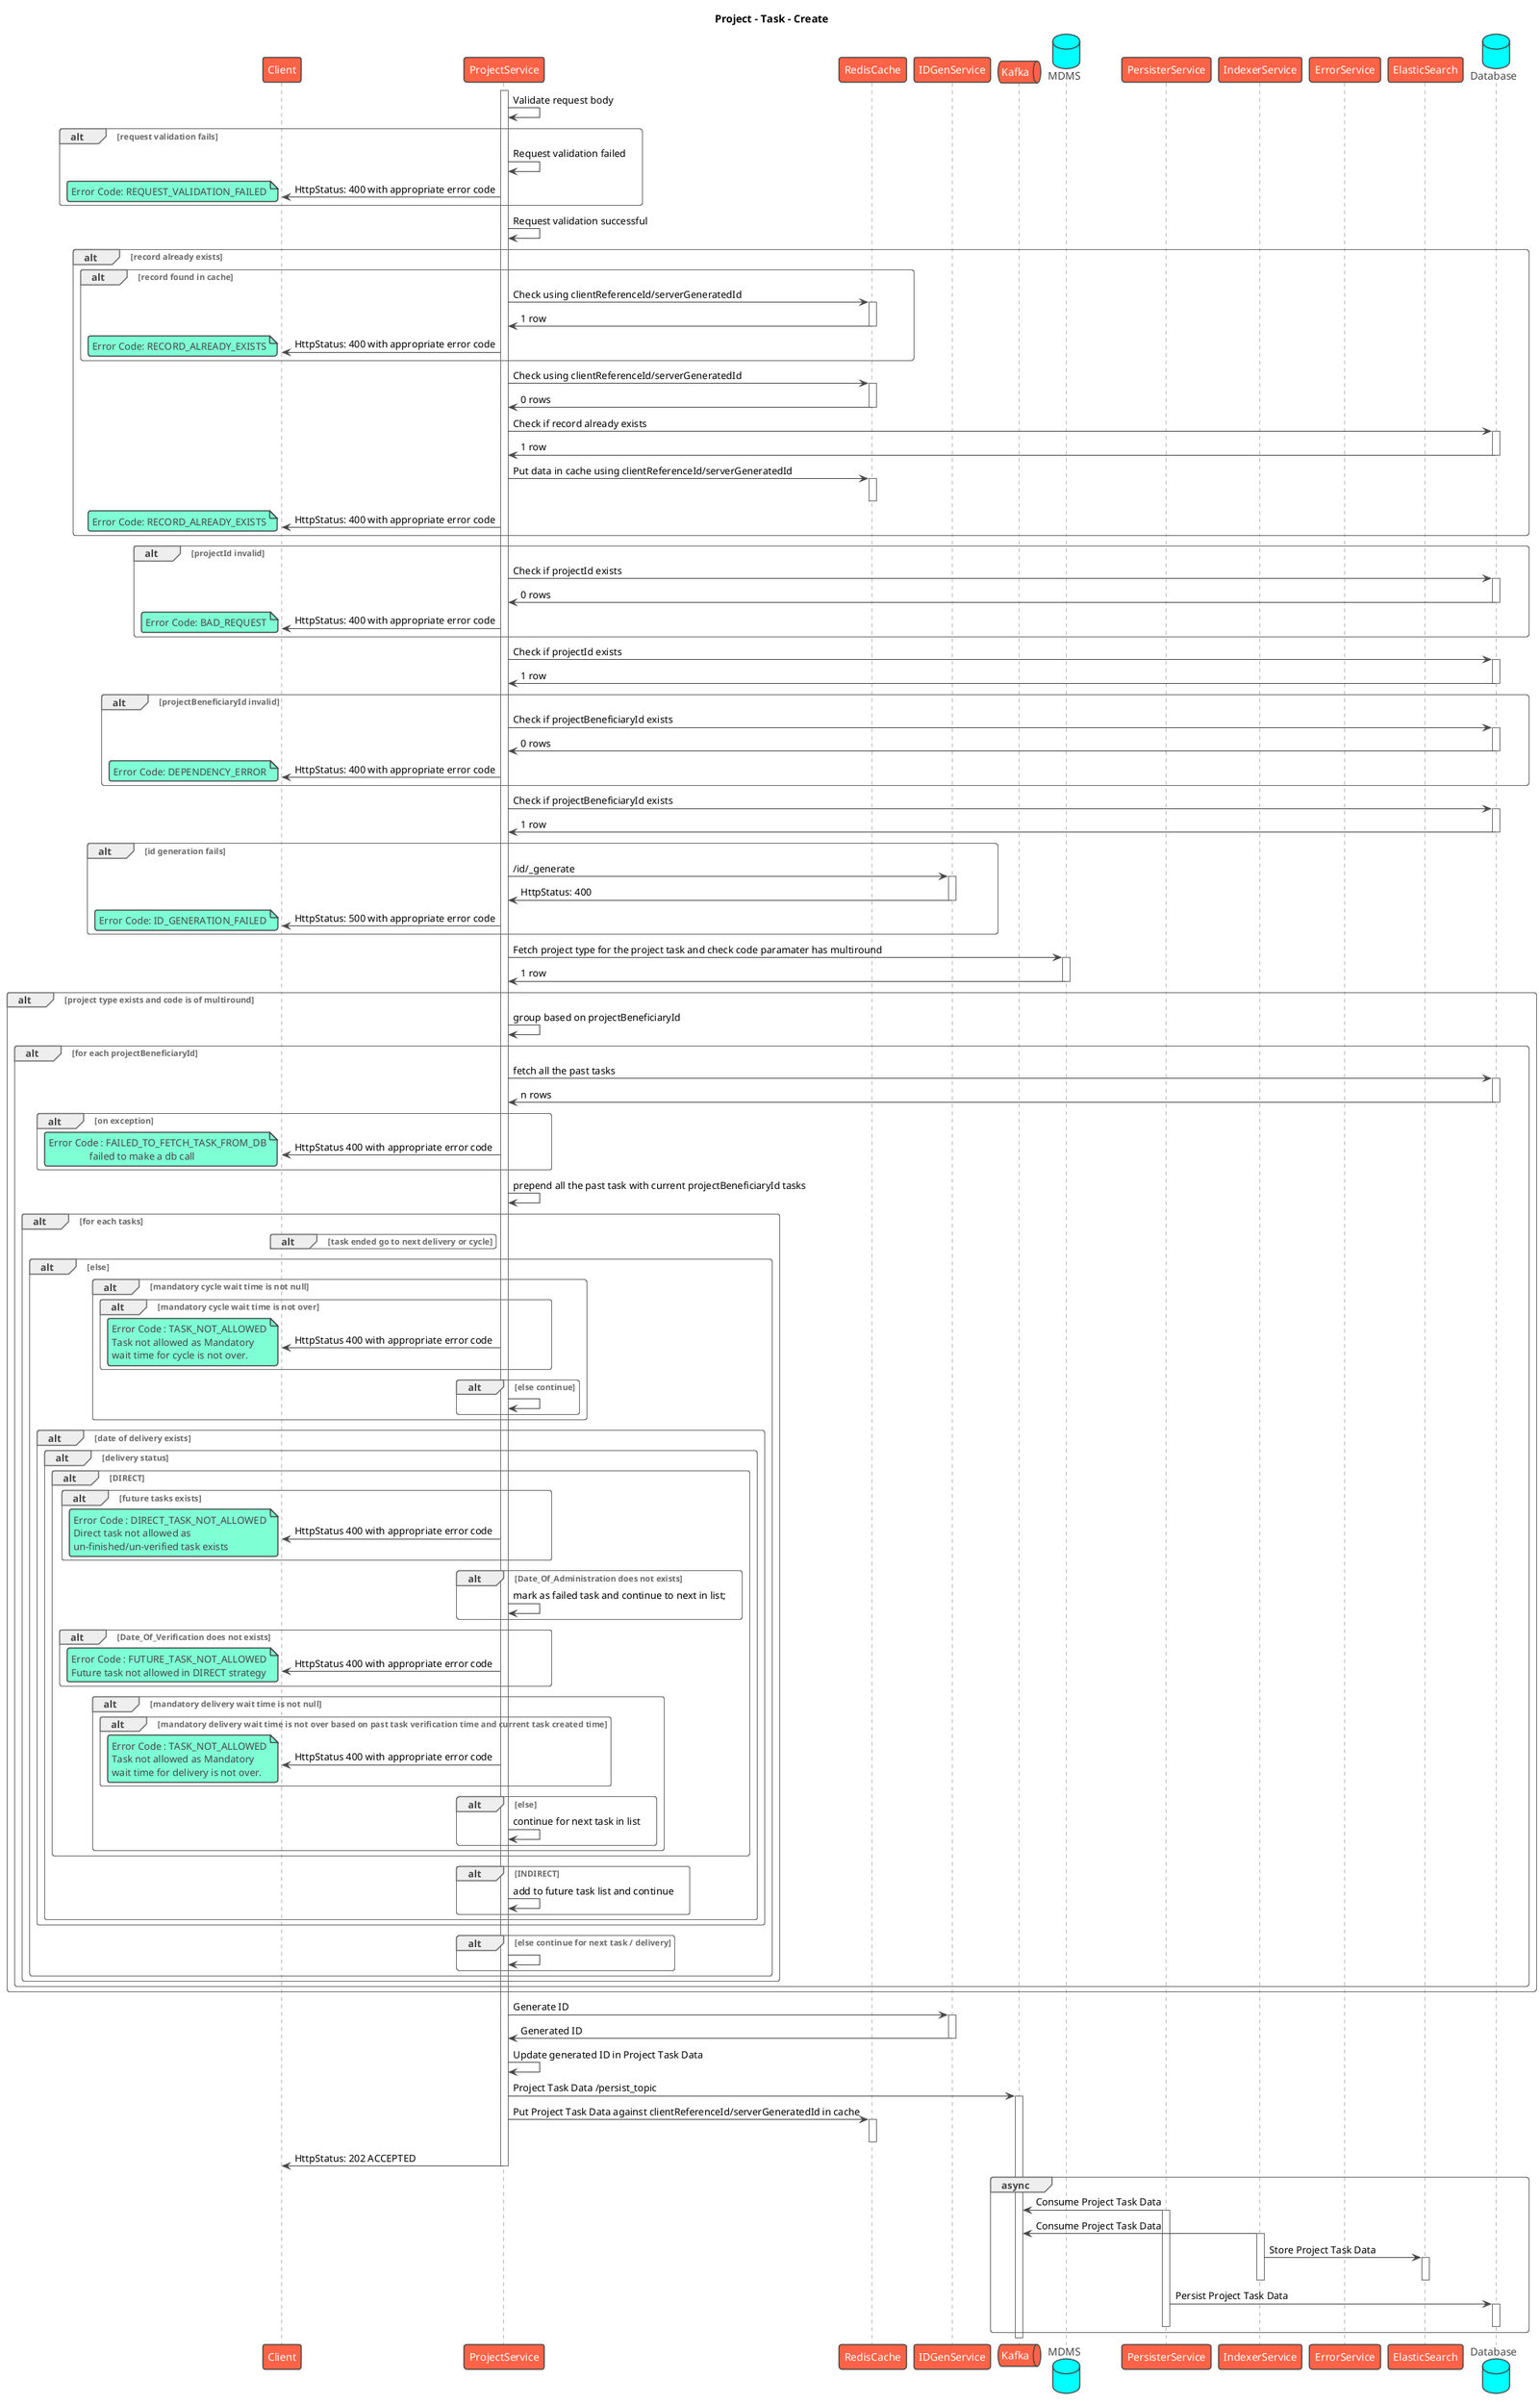 @startuml
title Project - Task - Create
!theme vibrant
participant Client as c
participant ProjectService as s
participant RedisCache as rc
participant IDGenService as idgen
queue Kafka as k
database MDMS as mdms
participant PersisterService as prs
participant IndexerService as idx
participant ErrorService as es
participant ElasticSearch as el
database Database as db
activate s
s -> s: Validate request body
alt request validation fails
    s -> s: Request validation failed
    s -> c: HttpStatus: 400 with appropriate error code
    note left
        Error Code: REQUEST_VALIDATION_FAILED
    end note
end
s -> s: Request validation successful
alt record already exists
    alt record found in cache
      s -> rc: Check using clientReferenceId/serverGeneratedId
      activate rc
      rc -> s: 1 row
      deactivate rc
      s -> c: HttpStatus: 400 with appropriate error code
      note left
          Error Code: RECORD_ALREADY_EXISTS
      end note
    end
    s -> rc: Check using clientReferenceId/serverGeneratedId
    activate rc
    rc -> s: 0 rows
    deactivate rc
    s -> db: Check if record already exists
    activate db
    db -> s: 1 row
    deactivate db
    s -> rc: Put data in cache using clientReferenceId/serverGeneratedId
    activate rc
    deactivate rc
    s -> c: HttpStatus: 400 with appropriate error code
    note left
        Error Code: RECORD_ALREADY_EXISTS
    end note
end
alt projectId invalid
    s -> db: Check if projectId exists
    activate db
    db -> s: 0 rows
    deactivate db
     s -> c: HttpStatus: 400 with appropriate error code
    note left
      Error Code: BAD_REQUEST
    end note
end
s -> db: Check if projectId exists
activate db
db -> s: 1 row
deactivate db
alt projectBeneficiaryId invalid
    s -> db: Check if projectBeneficiaryId exists
    activate db
    db -> s: 0 rows
    deactivate db
   s -> c: HttpStatus: 400 with appropriate error code
   note left
       Error Code: DEPENDENCY_ERROR
   end note
end
s -> db: Check if projectBeneficiaryId exists
activate db
db -> s: 1 row
deactivate db
alt id generation fails
    s -> idgen: /id/_generate
    activate idgen
    idgen -> s: HttpStatus: 400
    deactivate idgen
    s -> c: HttpStatus: 500 with appropriate error code
    note left
      Error Code: ID_GENERATION_FAILED
    end note
end

skinparam BoxPadding 40
s -> mdms: Fetch project type for the project task and check code paramater has multiround
activate mdms
mdms -> s: 1 row
deactivate mdms
alt project type exists and code is of multiround
    s -> s: group based on projectBeneficiaryId
    alt for each projectBeneficiaryId
        s -> db : fetch all the past tasks
        activate db
        db -> s : n rows
        deactivate db
        alt on exception
            s -> c  : HttpStatus 400 with appropriate error code
            note left
                Error Code : FAILED_TO_FETCH_TASK_FROM_DB
                                failed to make a db call
            end note
        end
        s -> s: prepend all the past task with current projectBeneficiaryId tasks
        alt for each tasks
            alt task ended go to next delivery or cycle
            end
            alt else
                alt mandatory cycle wait time is not null
                    alt mandatory cycle wait time is not over
                        s -> c  : HttpStatus 400 with appropriate error code
                        note left
                            Error Code : TASK_NOT_ALLOWED
                            Task not allowed as Mandatory
                            wait time for cycle is not over.
                        end note
                    end
                    alt else continue
                        s -> s
                    end
                end
                alt date of delivery exists
                    alt delivery status
                        alt DIRECT
                            alt future tasks exists
                                s -> c  : HttpStatus 400 with appropriate error code
                                note left
                                    Error Code : DIRECT_TASK_NOT_ALLOWED
                                    Direct task not allowed as
                                    un-finished/un-verified task exists
                                end note
                            end
                            alt Date_Of_Administration does not exists
                                    s -> s : mark as failed task and continue to next in list;
                            end
                            alt Date_Of_Verification does not exists
                                 s -> c  : HttpStatus 400 with appropriate error code
                                 note left
                                     Error Code : FUTURE_TASK_NOT_ALLOWED
                                     Future task not allowed in DIRECT strategy
                                 end note
                            end
                            alt mandatory delivery wait time is not null
                                alt mandatory delivery wait time is not over based on past task verification time and current task created time
                                    s -> c  : HttpStatus 400 with appropriate error code
                                    note left
                                        Error Code : TASK_NOT_ALLOWED
                                        Task not allowed as Mandatory
                                        wait time for delivery is not over.
                                    end note
                                end
                                alt else
                                    s -> s : continue for next task in list
                                end
                            end
                        end
                        alt INDIRECT
                            s-> s: add to future task list and continue
                        end
                    end
                end
                alt else continue for next task / delivery
                    s -> s
                end
            end
        end
    end
end

s -> idgen: Generate ID
activate idgen
idgen -> s: Generated ID
deactivate idgen
s -> s: Update generated ID in Project Task Data
s -> k: Project Task Data /persist_topic
activate k
s -> rc: Put Project Task Data against clientReferenceId/serverGeneratedId in cache
activate rc
deactivate rc
s -> c: HttpStatus: 202 ACCEPTED
deactivate s
group async
    prs -> k: Consume Project Task Data
    activate prs
    idx -> k: Consume Project Task Data
    activate idx
    idx -> el: Store Project Task Data
    activate el
    deactivate el
    deactivate idx
    prs -> db: Persist Project Task Data
    activate db
    deactivate db
    deactivate prs
end
deactivate k
@enduml